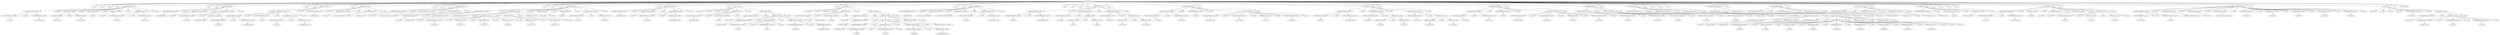digraph {

"Prog_42646"->"<
>42647";
"Prog_42646"->"<
>42648";
"Prog_42646"->"<
>42649";
"Prog_42646"->"<
>42650";
"Prog_42646"->"CallFunction_42651";
"CallFunction_42651"->"AssignmentOpetators_42652";
"AssignmentOpetators_42652"->"IDENTIFIERExpression_42653";
"IDENTIFIERExpression_42653"->"<z>42654";
"AssignmentOpetators_42652"->"<<->42655";
"AssignmentOpetators_42652"->"IDENTIFIERExpression_42656";
"IDENTIFIERExpression_42656"->"<ISOdate>42657";
"CallFunction_42651"->"<(>42658";
"CallFunction_42651"->"ColonOperator_42659";
"ColonOperator_42659"->"INTExpression_42660";
"INTExpression_42660"->"<1890>42661";
"ColonOperator_42659"->"<:>42662";
"ColonOperator_42659"->"INTExpression_42663";
"INTExpression_42663"->"<1912>42664";
"CallFunction_42651"->"<,>42665";
"CallFunction_42651"->"INTExpression_42666";
"INTExpression_42666"->"<1>42667";
"CallFunction_42651"->"<,>42668";
"CallFunction_42651"->"INTExpression_42669";
"INTExpression_42669"->"<10>42670";
"CallFunction_42651"->"<,>42671";
"CallFunction_42651"->"AssignmentOpetators_42672";
"AssignmentOpetators_42672"->"IDENTIFIERExpression_42673";
"IDENTIFIERExpression_42673"->"<tz>42674";
"AssignmentOpetators_42672"->"<=>42675";
"AssignmentOpetators_42672"->"STRINGExpression_42676";
"STRINGExpression_42676"->"<UTC>42677";
"CallFunction_42651"->"<)>42678";
"Prog_42646"->"<
>42679";
"Prog_42646"->"<
>42680";
"Prog_42646"->"CallFunction_42681";
"CallFunction_42681"->"IDENTIFIERExpression_42682";
"IDENTIFIERExpression_42682"->"<as.POSIXlt>42683";
"CallFunction_42681"->"<(>42684";
"CallFunction_42681"->"IDENTIFIERExpression_42685";
"IDENTIFIERExpression_42685"->"<z>42686";
"CallFunction_42681"->"<,>42687";
"CallFunction_42681"->"AssignmentOpetators_42688";
"AssignmentOpetators_42688"->"IDENTIFIERExpression_42689";
"IDENTIFIERExpression_42689"->"<tz>42690";
"AssignmentOpetators_42688"->"<=>42691";
"AssignmentOpetators_42688"->"STRINGExpression_42692";
"STRINGExpression_42692"->"<Europe/Rome>42693";
"CallFunction_42681"->"<)>42694";
"Prog_42646"->"<
>42695";
"Prog_42646"->"<
>42696";
"Prog_42646"->"Parenthesis_42697";
"Parenthesis_42697"->"<(>42698";
"Parenthesis_42697"->"CallFunction_42699";
"CallFunction_42699"->"AssignmentOpetators_42700";
"AssignmentOpetators_42700"->"IDENTIFIERExpression_42701";
"IDENTIFIERExpression_42701"->"<zz>42702";
"AssignmentOpetators_42700"->"<<->42703";
"AssignmentOpetators_42700"->"IDENTIFIERExpression_42704";
"IDENTIFIERExpression_42704"->"<as.POSIXlt>42705";
"CallFunction_42699"->"<(>42706";
"CallFunction_42699"->"IDENTIFIERExpression_42707";
"IDENTIFIERExpression_42707"->"<z>42708";
"CallFunction_42699"->"<,>42709";
"CallFunction_42699"->"AssignmentOpetators_42710";
"AssignmentOpetators_42710"->"IDENTIFIERExpression_42711";
"IDENTIFIERExpression_42711"->"<tz>42712";
"AssignmentOpetators_42710"->"<=>42713";
"AssignmentOpetators_42710"->"STRINGExpression_42714";
"STRINGExpression_42714"->"<Europe/Paris>42715";
"CallFunction_42699"->"<)>42716";
"Parenthesis_42697"->"<)>42717";
"Prog_42646"->"<
>42718";
"Prog_42646"->"CallFunction_42719";
"CallFunction_42719"->"IDENTIFIERExpression_42720";
"IDENTIFIERExpression_42720"->"<strftime>42721";
"CallFunction_42719"->"<(>42722";
"CallFunction_42719"->"IDENTIFIERExpression_42723";
"IDENTIFIERExpression_42723"->"<zz>42724";
"CallFunction_42719"->"<,>42725";
"CallFunction_42719"->"STRINGExpression_42726";
"STRINGExpression_42726"->"<%Y-%m-%d %H:%M:%S %Z>42727";
"CallFunction_42719"->"<)>42728";
"Prog_42646"->"<
>42729";
"Prog_42646"->"<
>42730";
"Prog_42646"->"<
>42731";
"Prog_42646"->"CallFunction_42732";
"CallFunction_42732"->"IDENTIFIERExpression_42733";
"IDENTIFIERExpression_42733"->"<strftime>42734";
"CallFunction_42732"->"<(>42735";
"CallFunction_42732"->"IDENTIFIERExpression_42736";
"IDENTIFIERExpression_42736"->"<zz>42737";
"CallFunction_42732"->"<,>42738";
"CallFunction_42732"->"STRINGExpression_42739";
"STRINGExpression_42739"->"<%Y-%m-%d %H:%M:%S %z>42740";
"CallFunction_42732"->"<)>42741";
"Prog_42646"->"<
>42742";
"Prog_42646"->"<
>42743";
"Prog_42646"->"<
>42744";
"Prog_42646"->"CallFunction_42745";
"CallFunction_42745"->"AssignmentOpetators_42746";
"AssignmentOpetators_42746"->"IDENTIFIERExpression_42747";
"IDENTIFIERExpression_42747"->"<z>42748";
"AssignmentOpetators_42746"->"<<->42749";
"AssignmentOpetators_42746"->"IDENTIFIERExpression_42750";
"IDENTIFIERExpression_42750"->"<ISOdate>42751";
"CallFunction_42745"->"<(>42752";
"CallFunction_42745"->"CallFunction_42753";
"CallFunction_42753"->"IDENTIFIERExpression_42754";
"IDENTIFIERExpression_42754"->"<c>42755";
"CallFunction_42753"->"<(>42756";
"CallFunction_42753"->"CallFunction_42757";
"CallFunction_42757"->"IDENTIFIERExpression_42758";
"IDENTIFIERExpression_42758"->"<seq>42759";
"CallFunction_42757"->"<(>42760";
"CallFunction_42757"->"INTExpression_42761";
"INTExpression_42761"->"<1890>42762";
"CallFunction_42757"->"<,>42763";
"CallFunction_42757"->"INTExpression_42764";
"INTExpression_42764"->"<1940>42765";
"CallFunction_42757"->"<,>42766";
"CallFunction_42757"->"INTExpression_42767";
"INTExpression_42767"->"<5>42768";
"CallFunction_42757"->"<)>42769";
"CallFunction_42753"->"<,>42770";
"CallFunction_42753"->"ColonOperator_42771";
"ColonOperator_42771"->"INTExpression_42772";
"INTExpression_42772"->"<1941>42773";
"ColonOperator_42771"->"<:>42774";
"ColonOperator_42771"->"INTExpression_42775";
"INTExpression_42775"->"<1946>42776";
"CallFunction_42753"->"<,>42777";
"CallFunction_42753"->"INTExpression_42778";
"INTExpression_42778"->"<1950>42779";
"CallFunction_42753"->"<)>42780";
"CallFunction_42745"->"<,>42781";
"CallFunction_42745"->"INTExpression_42782";
"INTExpression_42782"->"<1>42783";
"CallFunction_42745"->"<,>42784";
"CallFunction_42745"->"INTExpression_42785";
"INTExpression_42785"->"<10>42786";
"CallFunction_42745"->"<,>42787";
"CallFunction_42745"->"AssignmentOpetators_42788";
"AssignmentOpetators_42788"->"IDENTIFIERExpression_42789";
"IDENTIFIERExpression_42789"->"<tz>42790";
"AssignmentOpetators_42788"->"<=>42791";
"AssignmentOpetators_42788"->"STRINGExpression_42792";
"STRINGExpression_42792"->"<UTC>42793";
"CallFunction_42745"->"<)>42794";
"Prog_42646"->"<
>42795";
"Prog_42646"->"CallFunction_42796";
"CallFunction_42796"->"IDENTIFIERExpression_42797";
"IDENTIFIERExpression_42797"->"<as.POSIXlt>42798";
"CallFunction_42796"->"<(>42799";
"CallFunction_42796"->"IDENTIFIERExpression_42800";
"IDENTIFIERExpression_42800"->"<z>42801";
"CallFunction_42796"->"<,>42802";
"CallFunction_42796"->"AssignmentOpetators_42803";
"AssignmentOpetators_42803"->"IDENTIFIERExpression_42804";
"IDENTIFIERExpression_42804"->"<tz>42805";
"AssignmentOpetators_42803"->"<=>42806";
"AssignmentOpetators_42803"->"STRINGExpression_42807";
"STRINGExpression_42807"->"<Europe/Paris>42808";
"CallFunction_42796"->"<)>42809";
"Prog_42646"->"<
>42810";
"Prog_42646"->"For_42811";
"For_42811"->"<for>42812";
"For_42811"->"<(>42813";
"For_42811"->"<i>42814";
"For_42811"->"<in>42815";
"For_42811"->"CallFunction_42816";
"CallFunction_42816"->"IDENTIFIERExpression_42817";
"IDENTIFIERExpression_42817"->"<seq_along>42818";
"CallFunction_42816"->"<(>42819";
"CallFunction_42816"->"IDENTIFIERExpression_42820";
"IDENTIFIERExpression_42820"->"<z>42821";
"CallFunction_42816"->"<)>42822";
"For_42811"->"<)>42823";
"For_42811"->"CallFunction_42824";
"CallFunction_42824"->"IDENTIFIERExpression_42825";
"IDENTIFIERExpression_42825"->"<print>42826";
"CallFunction_42824"->"<(>42827";
"CallFunction_42824"->"CallFunction_42828";
"CallFunction_42828"->"IDENTIFIERExpression_42829";
"IDENTIFIERExpression_42829"->"<as.POSIXlt>42830";
"CallFunction_42828"->"<(>42831";
"CallFunction_42828"->"IndexingBasic_42832";
"IndexingBasic_42832"->"IDENTIFIERExpression_42833";
"IDENTIFIERExpression_42833"->"<z>42834";
"IndexingBasic_42832"->"<[>42835";
"IndexingBasic_42832"->"IDENTIFIERExpression_42836";
"IDENTIFIERExpression_42836"->"<i>42837";
"IndexingBasic_42832"->"<]>42838";
"CallFunction_42828"->"<,>42839";
"CallFunction_42828"->"AssignmentOpetators_42840";
"AssignmentOpetators_42840"->"IDENTIFIERExpression_42841";
"IDENTIFIERExpression_42841"->"<tz>42842";
"AssignmentOpetators_42840"->"<=>42843";
"AssignmentOpetators_42840"->"STRINGExpression_42844";
"STRINGExpression_42844"->"<Europe/Paris>42845";
"CallFunction_42828"->"<)>42846";
"CallFunction_42824"->"<)>42847";
"Prog_42646"->"<
>42848";
"Prog_42646"->"For_42849";
"For_42849"->"<for>42850";
"For_42849"->"<(>42851";
"For_42849"->"<i>42852";
"For_42849"->"<in>42853";
"For_42849"->"CallFunction_42854";
"CallFunction_42854"->"IDENTIFIERExpression_42855";
"IDENTIFIERExpression_42855"->"<seq_along>42856";
"CallFunction_42854"->"<(>42857";
"CallFunction_42854"->"IDENTIFIERExpression_42858";
"IDENTIFIERExpression_42858"->"<z>42859";
"CallFunction_42854"->"<)>42860";
"For_42849"->"<)>42861";
"For_42849"->"CallFunction_42862";
"CallFunction_42862"->"IDENTIFIERExpression_42863";
"IDENTIFIERExpression_42863"->"<print>42864";
"CallFunction_42862"->"<(>42865";
"CallFunction_42862"->"CallFunction_42866";
"CallFunction_42866"->"IDENTIFIERExpression_42867";
"IDENTIFIERExpression_42867"->"<strftime>42868";
"CallFunction_42866"->"<(>42869";
"CallFunction_42866"->"CallFunction_42870";
"CallFunction_42870"->"IDENTIFIERExpression_42871";
"IDENTIFIERExpression_42871"->"<as.POSIXlt>42872";
"CallFunction_42870"->"<(>42873";
"CallFunction_42870"->"IndexingBasic_42874";
"IndexingBasic_42874"->"IDENTIFIERExpression_42875";
"IDENTIFIERExpression_42875"->"<z>42876";
"IndexingBasic_42874"->"<[>42877";
"IndexingBasic_42874"->"IDENTIFIERExpression_42878";
"IDENTIFIERExpression_42878"->"<i>42879";
"IndexingBasic_42874"->"<]>42880";
"CallFunction_42870"->"<,>42881";
"CallFunction_42870"->"AssignmentOpetators_42882";
"AssignmentOpetators_42882"->"IDENTIFIERExpression_42883";
"IDENTIFIERExpression_42883"->"<tz>42884";
"AssignmentOpetators_42882"->"<=>42885";
"AssignmentOpetators_42882"->"STRINGExpression_42886";
"STRINGExpression_42886"->"<Europe/Paris>42887";
"CallFunction_42870"->"<)>42888";
"CallFunction_42866"->"<,>42889";
"CallFunction_42866"->"STRINGExpression_42890";
"STRINGExpression_42890"->"<%Y-%m-%d %H:%M:%S %z>42891";
"CallFunction_42866"->"<)>42892";
"CallFunction_42862"->"<)>42893";
"Prog_42646"->"<
>42894";
"Prog_42646"->"<
>42895";
"Prog_42646"->"CallFunction_42896";
"CallFunction_42896"->"IDENTIFIERExpression_42897";
"IDENTIFIERExpression_42897"->"<strptime>42898";
"CallFunction_42896"->"<(>42899";
"CallFunction_42896"->"STRINGExpression_42900";
"STRINGExpression_42900"->"<1920-12-27 08:18:23>42901";
"CallFunction_42896"->"<,>42902";
"CallFunction_42896"->"STRINGExpression_42903";
"STRINGExpression_42903"->"<%Y-%m-%d %H:%M:%S>42904";
"CallFunction_42896"->"<,>42905";
"CallFunction_42896"->"AssignmentOpetators_42906";
"AssignmentOpetators_42906"->"IDENTIFIERExpression_42907";
"IDENTIFIERExpression_42907"->"<tz>42908";
"AssignmentOpetators_42906"->"<=>42909";
"AssignmentOpetators_42906"->"STRINGExpression_42910";
"STRINGExpression_42910"->"<Europe/Paris>42911";
"CallFunction_42896"->"<)>42912";
"Prog_42646"->"<
>42913";
"Prog_42646"->"<
>42914";
"Prog_42646"->"<
>42915";
"Prog_42646"->"<
>42916";
"Prog_42646"->"CallFunction_42917";
"CallFunction_42917"->"AssignmentOpetators_42918";
"AssignmentOpetators_42918"->"IDENTIFIERExpression_42919";
"IDENTIFIERExpression_42919"->"<d>42920";
"AssignmentOpetators_42918"->"<<->42921";
"AssignmentOpetators_42918"->"IDENTIFIERExpression_42922";
"IDENTIFIERExpression_42922"->"<expand.grid>42923";
"CallFunction_42917"->"<(>42924";
"CallFunction_42917"->"AssignmentOpetators_42925";
"AssignmentOpetators_42925"->"IDENTIFIERExpression_42926";
"IDENTIFIERExpression_42926"->"<day>42927";
"AssignmentOpetators_42925"->"<=>42928";
"AssignmentOpetators_42925"->"ColonOperator_42929";
"ColonOperator_42929"->"INTExpression_42930";
"INTExpression_42930"->"<1>42931";
"ColonOperator_42929"->"<:>42932";
"ColonOperator_42929"->"INTExpression_42933";
"INTExpression_42933"->"<7>42934";
"CallFunction_42917"->"<,>42935";
"CallFunction_42917"->"AssignmentOpetators_42936";
"AssignmentOpetators_42936"->"IDENTIFIERExpression_42937";
"IDENTIFIERExpression_42937"->"<year>42938";
"AssignmentOpetators_42936"->"<=>42939";
"AssignmentOpetators_42936"->"ColonOperator_42940";
"ColonOperator_42940"->"INTExpression_42941";
"INTExpression_42941"->"<2000>42942";
"ColonOperator_42940"->"<:>42943";
"ColonOperator_42940"->"INTExpression_42944";
"INTExpression_42944"->"<2010>42945";
"CallFunction_42917"->"<)>42946";
"Prog_42646"->"<
>42947";
"Prog_42646"->"CallFunction_42948";
"CallFunction_42948"->"AssignmentOpetators_42949";
"AssignmentOpetators_42949"->"IDENTIFIERExpression_42950";
"IDENTIFIERExpression_42950"->"<z1>42951";
"AssignmentOpetators_42949"->"<<->42952";
"AssignmentOpetators_42949"->"IDENTIFIERExpression_42953";
"IDENTIFIERExpression_42953"->"<with>42954";
"CallFunction_42948"->"<(>42955";
"CallFunction_42948"->"IDENTIFIERExpression_42956";
"IDENTIFIERExpression_42956"->"<d>42957";
"CallFunction_42948"->"<,>42958";
"CallFunction_42948"->"CallFunction_42959";
"CallFunction_42959"->"IDENTIFIERExpression_42960";
"IDENTIFIERExpression_42960"->"<ISOdate>42961";
"CallFunction_42959"->"<(>42962";
"CallFunction_42959"->"IDENTIFIERExpression_42963";
"IDENTIFIERExpression_42963"->"<year>42964";
"CallFunction_42959"->"<,>42965";
"CallFunction_42959"->"INTExpression_42966";
"INTExpression_42966"->"<1>42967";
"CallFunction_42959"->"<,>42968";
"CallFunction_42959"->"IDENTIFIERExpression_42969";
"IDENTIFIERExpression_42969"->"<day>42970";
"CallFunction_42959"->"<)>42971";
"CallFunction_42948"->"<)>42972";
"Prog_42646"->"<
>42973";
"Prog_42646"->"CallFunction_42974";
"CallFunction_42974"->"AssignmentOpetators_42975";
"AssignmentOpetators_42975"->"IDENTIFIERExpression_42976";
"IDENTIFIERExpression_42976"->"<d>42977";
"AssignmentOpetators_42975"->"<<->42978";
"AssignmentOpetators_42975"->"IDENTIFIERExpression_42979";
"IDENTIFIERExpression_42979"->"<expand.grid>42980";
"CallFunction_42974"->"<(>42981";
"CallFunction_42974"->"AssignmentOpetators_42982";
"AssignmentOpetators_42982"->"IDENTIFIERExpression_42983";
"IDENTIFIERExpression_42983"->"<day>42984";
"AssignmentOpetators_42982"->"<=>42985";
"AssignmentOpetators_42982"->"ColonOperator_42986";
"ColonOperator_42986"->"INTExpression_42987";
"INTExpression_42987"->"<25>42988";
"ColonOperator_42986"->"<:>42989";
"ColonOperator_42986"->"INTExpression_42990";
"INTExpression_42990"->"<31>42991";
"CallFunction_42974"->"<,>42992";
"CallFunction_42974"->"AssignmentOpetators_42993";
"AssignmentOpetators_42993"->"IDENTIFIERExpression_42994";
"IDENTIFIERExpression_42994"->"<year>42995";
"AssignmentOpetators_42993"->"<=>42996";
"AssignmentOpetators_42993"->"ColonOperator_42997";
"ColonOperator_42997"->"INTExpression_42998";
"INTExpression_42998"->"<2000>42999";
"ColonOperator_42997"->"<:>43000";
"ColonOperator_42997"->"INTExpression_43001";
"INTExpression_43001"->"<2010>43002";
"CallFunction_42974"->"<)>43003";
"Prog_42646"->"<
>43004";
"Prog_42646"->"CallFunction_43005";
"CallFunction_43005"->"AssignmentOpetators_43006";
"AssignmentOpetators_43006"->"IDENTIFIERExpression_43007";
"IDENTIFIERExpression_43007"->"<z2>43008";
"AssignmentOpetators_43006"->"<<->43009";
"AssignmentOpetators_43006"->"IDENTIFIERExpression_43010";
"IDENTIFIERExpression_43010"->"<with>43011";
"CallFunction_43005"->"<(>43012";
"CallFunction_43005"->"IDENTIFIERExpression_43013";
"IDENTIFIERExpression_43013"->"<d>43014";
"CallFunction_43005"->"<,>43015";
"CallFunction_43005"->"CallFunction_43016";
"CallFunction_43016"->"IDENTIFIERExpression_43017";
"IDENTIFIERExpression_43017"->"<ISOdate>43018";
"CallFunction_43016"->"<(>43019";
"CallFunction_43016"->"IDENTIFIERExpression_43020";
"IDENTIFIERExpression_43020"->"<year>43021";
"CallFunction_43016"->"<,>43022";
"CallFunction_43016"->"INTExpression_43023";
"INTExpression_43023"->"<12>43024";
"CallFunction_43016"->"<,>43025";
"CallFunction_43016"->"IDENTIFIERExpression_43026";
"IDENTIFIERExpression_43026"->"<day>43027";
"CallFunction_43016"->"<)>43028";
"CallFunction_43005"->"<)>43029";
"Prog_42646"->"<
>43030";
"Prog_42646"->"CallFunction_43031";
"CallFunction_43031"->"AssignmentOpetators_43032";
"AssignmentOpetators_43032"->"IDENTIFIERExpression_43033";
"IDENTIFIERExpression_43033"->"<z>43034";
"AssignmentOpetators_43032"->"<<->43035";
"AssignmentOpetators_43032"->"IDENTIFIERExpression_43036";
"IDENTIFIERExpression_43036"->"<sort>43037";
"CallFunction_43031"->"<(>43038";
"CallFunction_43031"->"CallFunction_43039";
"CallFunction_43039"->"IDENTIFIERExpression_43040";
"IDENTIFIERExpression_43040"->"<c>43041";
"CallFunction_43039"->"<(>43042";
"CallFunction_43039"->"IDENTIFIERExpression_43043";
"IDENTIFIERExpression_43043"->"<z1>43044";
"CallFunction_43039"->"<,>43045";
"CallFunction_43039"->"IDENTIFIERExpression_43046";
"IDENTIFIERExpression_43046"->"<z2>43047";
"CallFunction_43039"->"<)>43048";
"CallFunction_43031"->"<)>43049";
"Prog_42646"->"<
>43050";
"Prog_42646"->"CallFunction_43051";
"CallFunction_43051"->"IDENTIFIERExpression_43052";
"IDENTIFIERExpression_43052"->"<strftime>43053";
"CallFunction_43051"->"<(>43054";
"CallFunction_43051"->"IDENTIFIERExpression_43055";
"IDENTIFIERExpression_43055"->"<z>43056";
"CallFunction_43051"->"<,>43057";
"CallFunction_43051"->"STRINGExpression_43058";
"STRINGExpression_43058"->"<%G %g %W %U %u %V %W %w>43059";
"CallFunction_43051"->"<)>43060";
"Prog_42646"->"<
>43061";
"Prog_42646"->"<
>43062";
"Prog_42646"->"<
>43063";
"Prog_42646"->"<
>43064";
"Prog_42646"->"MinusOrPlusBinary_43065";
"MinusOrPlusBinary_43065"->"CallFunction_43066";
"CallFunction_43066"->"AssignmentOpetators_43067";
"AssignmentOpetators_43067"->"IDENTIFIERExpression_43068";
"IDENTIFIERExpression_43068"->"<z>43069";
"AssignmentOpetators_43067"->"<<->43070";
"AssignmentOpetators_43067"->"IDENTIFIERExpression_43071";
"IDENTIFIERExpression_43071"->"<as.Date>43072";
"CallFunction_43066"->"<(>43073";
"CallFunction_43066"->"CallFunction_43074";
"CallFunction_43074"->"IDENTIFIERExpression_43075";
"IDENTIFIERExpression_43075"->"<ISOdate>43076";
"CallFunction_43074"->"<(>43077";
"CallFunction_43074"->"CallFunction_43078";
"CallFunction_43078"->"IDENTIFIERExpression_43079";
"IDENTIFIERExpression_43079"->"<c>43080";
"CallFunction_43078"->"<(>43081";
"CallFunction_43078"->"INTExpression_43082";
"INTExpression_43082"->"<0>43083";
"CallFunction_43078"->"<,>43084";
"CallFunction_43078"->"INTExpression_43085";
"INTExpression_43085"->"<8>43086";
"CallFunction_43078"->"<,>43087";
"CallFunction_43078"->"INTExpression_43088";
"INTExpression_43088"->"<9>43089";
"CallFunction_43078"->"<,>43090";
"CallFunction_43078"->"INTExpression_43091";
"INTExpression_43091"->"<10>43092";
"CallFunction_43078"->"<,>43093";
"CallFunction_43078"->"INTExpression_43094";
"INTExpression_43094"->"<11>43095";
"CallFunction_43078"->"<,>43096";
"CallFunction_43078"->"INTExpression_43097";
"INTExpression_43097"->"<20>43098";
"CallFunction_43078"->"<,>43099";
"CallFunction_43078"->"INTExpression_43100";
"INTExpression_43100"->"<110>43101";
"CallFunction_43078"->"<,>43102";
"CallFunction_43078"->"INTExpression_43103";
"INTExpression_43103"->"<1010>43104";
"CallFunction_43078"->"<)>43105";
"CallFunction_43074"->"<,>43106";
"CallFunction_43074"->"INTExpression_43107";
"INTExpression_43107"->"<1>43108";
"CallFunction_43074"->"<,>43109";
"CallFunction_43074"->"INTExpression_43110";
"INTExpression_43110"->"<10>43111";
"CallFunction_43074"->"<)>43112";
"CallFunction_43066"->"<)>43113";
"MinusOrPlusBinary_43065"->"<->43114";
"MinusOrPlusBinary_43065"->"INTExpression_43115";
"INTExpression_43115"->"<3630>43116";
"Prog_42646"->"<
>43117";
"Prog_42646"->"CallFunction_43118";
"CallFunction_43118"->"IDENTIFIERExpression_43119";
"IDENTIFIERExpression_43119"->"<strftime>43120";
"CallFunction_43118"->"<(>43121";
"CallFunction_43118"->"IDENTIFIERExpression_43122";
"IDENTIFIERExpression_43122"->"<z>43123";
"CallFunction_43118"->"<,>43124";
"CallFunction_43118"->"STRINGExpression_43125";
"STRINGExpression_43125"->"<%04Y-%m-%d>43126";
"CallFunction_43118"->"<)>43127";
"Prog_42646"->"<
>43128";
"Prog_42646"->"CallFunction_43129";
"CallFunction_43129"->"IDENTIFIERExpression_43130";
"IDENTIFIERExpression_43130"->"<strftime>43131";
"CallFunction_43129"->"<(>43132";
"CallFunction_43129"->"IDENTIFIERExpression_43133";
"IDENTIFIERExpression_43133"->"<z>43134";
"CallFunction_43129"->"<,>43135";
"CallFunction_43129"->"STRINGExpression_43136";
"STRINGExpression_43136"->"<%_4Y-%m-%d>43137";
"CallFunction_43129"->"<)>43138";
"Prog_42646"->"<
>43139";
"Prog_42646"->"CallFunction_43140";
"CallFunction_43140"->"IDENTIFIERExpression_43141";
"IDENTIFIERExpression_43141"->"<strftime>43142";
"CallFunction_43140"->"<(>43143";
"CallFunction_43140"->"IDENTIFIERExpression_43144";
"IDENTIFIERExpression_43144"->"<z>43145";
"CallFunction_43140"->"<,>43146";
"CallFunction_43140"->"STRINGExpression_43147";
"STRINGExpression_43147"->"<%0Y-%m-%d>43148";
"CallFunction_43140"->"<)>43149";
"Prog_42646"->"<
>43150";
"Prog_42646"->"<
>43151";
"Prog_42646"->"<
>43152";
"Prog_42646"->"<
>43153";
"Prog_42646"->"CallFunction_43154";
"CallFunction_43154"->"AssignmentOpetators_43155";
"AssignmentOpetators_43155"->"IDENTIFIERExpression_43156";
"IDENTIFIERExpression_43156"->"<x>43157";
"AssignmentOpetators_43155"->"<<->43158";
"AssignmentOpetators_43155"->"IDENTIFIERExpression_43159";
"IDENTIFIERExpression_43159"->"<ISOdate>43160";
"CallFunction_43154"->"<(>43161";
"CallFunction_43154"->"INTExpression_43162";
"INTExpression_43162"->"<2014>43163";
"CallFunction_43154"->"<,>43164";
"CallFunction_43154"->"INTExpression_43165";
"INTExpression_43165"->"<3>43166";
"CallFunction_43154"->"<,>43167";
"CallFunction_43154"->"INTExpression_43168";
"INTExpression_43168"->"<10>43169";
"CallFunction_43154"->"<,>43170";
"CallFunction_43154"->"CallFunction_43171";
"CallFunction_43171"->"IDENTIFIERExpression_43172";
"IDENTIFIERExpression_43172"->"<c>43173";
"CallFunction_43171"->"<(>43174";
"CallFunction_43171"->"INTExpression_43175";
"INTExpression_43175"->"<7>43176";
"CallFunction_43171"->"<,>43177";
"CallFunction_43171"->"INTExpression_43178";
"INTExpression_43178"->"<13>43179";
"CallFunction_43171"->"<)>43180";
"CallFunction_43154"->"<)>43181";
"Prog_42646"->"<
>43182";
"Prog_42646"->"CallFunction_43183";
"CallFunction_43183"->"AssignmentOpetators_43184";
"AssignmentOpetators_43184"->"IDENTIFIERExpression_43185";
"IDENTIFIERExpression_43185"->"<fmts>43186";
"AssignmentOpetators_43184"->"<<->43187";
"AssignmentOpetators_43184"->"IDENTIFIERExpression_43188";
"IDENTIFIERExpression_43188"->"<c>43189";
"CallFunction_43183"->"<(>43190";
"CallFunction_43183"->"STRINGExpression_43191";
"STRINGExpression_43191"->"<%Y-%m-%d %H:%M:%S>43192";
"CallFunction_43183"->"<,>43193";
"CallFunction_43183"->"STRINGExpression_43194";
"STRINGExpression_43194"->"<%F>43195";
"CallFunction_43183"->"<,>43196";
"CallFunction_43183"->"STRINGExpression_43197";
"STRINGExpression_43197"->"<%A %a %b %h %e %I %j>43198";
"CallFunction_43183"->"<,>43199";
"CallFunction_43183"->"STRINGExpression_43200";
"STRINGExpression_43200"->"<%X>43201";
"CallFunction_43183"->"<,>43202";
"CallFunction_43183"->"STRINGExpression_43203";
"STRINGExpression_43203"->"<%c>43204";
"CallFunction_43183"->"<,>43205";
"CallFunction_43183"->"STRINGExpression_43206";
"STRINGExpression_43206"->"<%x>43207";
"CallFunction_43183"->"<,>43208";
"CallFunction_43183"->"STRINGExpression_43209";
"STRINGExpression_43209"->"<%p>43210";
"CallFunction_43183"->"<,>43211";
"CallFunction_43183"->"STRINGExpression_43212";
"STRINGExpression_43212"->"<%r>43213";
"CallFunction_43183"->"<)>43214";
"Prog_42646"->"<
>43215";
"Prog_42646"->"For_43216";
"For_43216"->"<for>43217";
"For_43216"->"<(>43218";
"For_43216"->"<f>43219";
"For_43216"->"<in>43220";
"For_43216"->"IDENTIFIERExpression_43221";
"IDENTIFIERExpression_43221"->"<fmts>43222";
"For_43216"->"<)>43223";
"For_43216"->"CallFunction_43224";
"CallFunction_43224"->"IDENTIFIERExpression_43225";
"IDENTIFIERExpression_43225"->"<print>43226";
"CallFunction_43224"->"<(>43227";
"CallFunction_43224"->"CallFunction_43228";
"CallFunction_43228"->"IDENTIFIERExpression_43229";
"IDENTIFIERExpression_43229"->"<format>43230";
"CallFunction_43228"->"<(>43231";
"CallFunction_43228"->"IDENTIFIERExpression_43232";
"IDENTIFIERExpression_43232"->"<x>43233";
"CallFunction_43228"->"<,>43234";
"CallFunction_43228"->"IDENTIFIERExpression_43235";
"IDENTIFIERExpression_43235"->"<f>43236";
"CallFunction_43228"->"<)>43237";
"CallFunction_43224"->"<)>43238";
"Prog_42646"->"<
>43239";
"Prog_42646"->"<<EOF>>43240";
}
